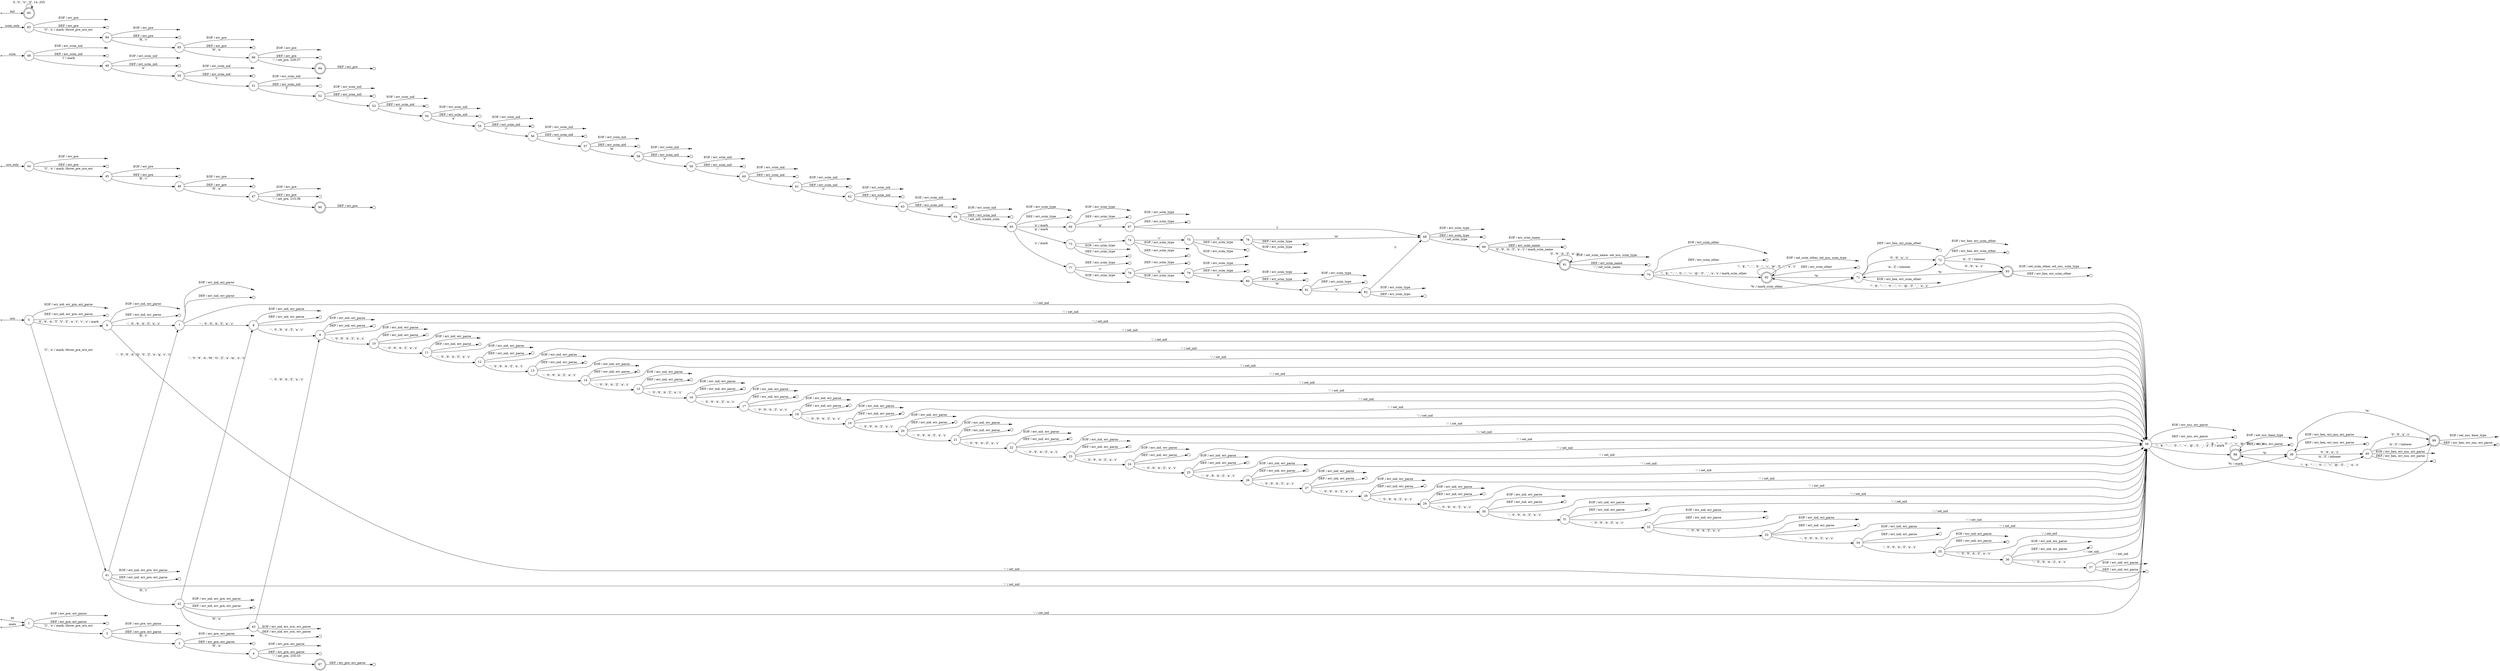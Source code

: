digraph urn {
	rankdir=LR;
	node [ shape = point ];
	ENTRY;
	en_5;
	en_44;
	en_48;
	en_83;
	en_95;
	en_1;
	eof_1;
	eof_2;
	eof_3;
	eof_4;
	eof_5;
	eof_6;
	eof_7;
	eof_8;
	eof_9;
	eof_10;
	eof_11;
	eof_12;
	eof_13;
	eof_14;
	eof_15;
	eof_16;
	eof_17;
	eof_18;
	eof_19;
	eof_20;
	eof_21;
	eof_22;
	eof_23;
	eof_24;
	eof_25;
	eof_26;
	eof_27;
	eof_28;
	eof_29;
	eof_30;
	eof_31;
	eof_32;
	eof_33;
	eof_34;
	eof_35;
	eof_36;
	eof_37;
	eof_38;
	eof_39;
	eof_40;
	eof_41;
	eof_42;
	eof_43;
	eof_44;
	eof_45;
	eof_46;
	eof_47;
	eof_48;
	eof_49;
	eof_50;
	eof_51;
	eof_52;
	eof_53;
	eof_54;
	eof_55;
	eof_56;
	eof_57;
	eof_58;
	eof_59;
	eof_60;
	eof_61;
	eof_62;
	eof_63;
	eof_64;
	eof_65;
	eof_66;
	eof_67;
	eof_68;
	eof_69;
	eof_70;
	eof_71;
	eof_72;
	eof_73;
	eof_74;
	eof_75;
	eof_76;
	eof_77;
	eof_78;
	eof_79;
	eof_80;
	eof_81;
	eof_82;
	eof_83;
	eof_84;
	eof_85;
	eof_86;
	eof_88;
	eof_89;
	eof_91;
	eof_92;
	eof_93;
	node [ shape = circle, height = 0.2 ];
	err_1 [ label=""];
	err_2 [ label=""];
	err_3 [ label=""];
	err_4 [ label=""];
	err_5 [ label=""];
	err_6 [ label=""];
	err_7 [ label=""];
	err_8 [ label=""];
	err_9 [ label=""];
	err_10 [ label=""];
	err_11 [ label=""];
	err_12 [ label=""];
	err_13 [ label=""];
	err_14 [ label=""];
	err_15 [ label=""];
	err_16 [ label=""];
	err_17 [ label=""];
	err_18 [ label=""];
	err_19 [ label=""];
	err_20 [ label=""];
	err_21 [ label=""];
	err_22 [ label=""];
	err_23 [ label=""];
	err_24 [ label=""];
	err_25 [ label=""];
	err_26 [ label=""];
	err_27 [ label=""];
	err_28 [ label=""];
	err_29 [ label=""];
	err_30 [ label=""];
	err_31 [ label=""];
	err_32 [ label=""];
	err_33 [ label=""];
	err_34 [ label=""];
	err_35 [ label=""];
	err_36 [ label=""];
	err_37 [ label=""];
	err_38 [ label=""];
	err_39 [ label=""];
	err_40 [ label=""];
	err_41 [ label=""];
	err_42 [ label=""];
	err_43 [ label=""];
	err_44 [ label=""];
	err_45 [ label=""];
	err_46 [ label=""];
	err_47 [ label=""];
	err_48 [ label=""];
	err_49 [ label=""];
	err_50 [ label=""];
	err_51 [ label=""];
	err_52 [ label=""];
	err_53 [ label=""];
	err_54 [ label=""];
	err_55 [ label=""];
	err_56 [ label=""];
	err_57 [ label=""];
	err_58 [ label=""];
	err_59 [ label=""];
	err_60 [ label=""];
	err_61 [ label=""];
	err_62 [ label=""];
	err_63 [ label=""];
	err_64 [ label=""];
	err_65 [ label=""];
	err_66 [ label=""];
	err_67 [ label=""];
	err_68 [ label=""];
	err_69 [ label=""];
	err_70 [ label=""];
	err_71 [ label=""];
	err_72 [ label=""];
	err_73 [ label=""];
	err_74 [ label=""];
	err_75 [ label=""];
	err_76 [ label=""];
	err_77 [ label=""];
	err_78 [ label=""];
	err_79 [ label=""];
	err_80 [ label=""];
	err_81 [ label=""];
	err_82 [ label=""];
	err_83 [ label=""];
	err_84 [ label=""];
	err_85 [ label=""];
	err_86 [ label=""];
	err_87 [ label=""];
	err_88 [ label=""];
	err_89 [ label=""];
	err_90 [ label=""];
	err_91 [ label=""];
	err_92 [ label=""];
	err_93 [ label=""];
	err_94 [ label=""];
	node [ fixedsize = true, height = 0.65, shape = doublecircle ];
	87;
	88;
	89;
	90;
	91;
	92;
	93;
	94;
	95;
	node [ shape = circle ];
	1 -> 2 [ label = "'U', 'u' / mark, throw_pre_urn_err" ];
	1 -> err_1 [ label = "DEF / err_pre, err_parse" ];
	2 -> 3 [ label = "'R', 'r'" ];
	2 -> err_2 [ label = "DEF / err_pre, err_parse" ];
	3 -> 4 [ label = "'N', 'n'" ];
	3 -> err_3 [ label = "DEF / err_pre, err_parse" ];
	4 -> 87 [ label = "':' / set_pre, 235:33" ];
	4 -> err_4 [ label = "DEF / err_pre, err_parse" ];
	5 -> 6 [ label = "'0'..'9', 'A'..'T', 'V'..'Z', 'a'..'t', 'v'..'z' / mark" ];
	5 -> 41 [ label = "'U', 'u' / mark, throw_pre_urn_err" ];
	5 -> err_5 [ label = "DEF / err_nid, err_pre, err_parse" ];
	6 -> 7 [ label = "'-', '0'..'9', 'A'..'Z', 'a'..'z'" ];
	6 -> 38 [ label = "':' / set_nid" ];
	6 -> err_6 [ label = "DEF / err_nid, err_parse" ];
	7 -> 8 [ label = "'-', '0'..'9', 'A'..'Z', 'a'..'z'" ];
	7 -> 38 [ label = "':' / set_nid" ];
	7 -> err_7 [ label = "DEF / err_nid, err_parse" ];
	8 -> 9 [ label = "'-', '0'..'9', 'A'..'Z', 'a'..'z'" ];
	8 -> 38 [ label = "':' / set_nid" ];
	8 -> err_8 [ label = "DEF / err_nid, err_parse" ];
	9 -> 10 [ label = "'-', '0'..'9', 'A'..'Z', 'a'..'z'" ];
	9 -> 38 [ label = "':' / set_nid" ];
	9 -> err_9 [ label = "DEF / err_nid, err_parse" ];
	10 -> 11 [ label = "'-', '0'..'9', 'A'..'Z', 'a'..'z'" ];
	10 -> 38 [ label = "':' / set_nid" ];
	10 -> err_10 [ label = "DEF / err_nid, err_parse" ];
	11 -> 12 [ label = "'-', '0'..'9', 'A'..'Z', 'a'..'z'" ];
	11 -> 38 [ label = "':' / set_nid" ];
	11 -> err_11 [ label = "DEF / err_nid, err_parse" ];
	12 -> 13 [ label = "'-', '0'..'9', 'A'..'Z', 'a'..'z'" ];
	12 -> 38 [ label = "':' / set_nid" ];
	12 -> err_12 [ label = "DEF / err_nid, err_parse" ];
	13 -> 14 [ label = "'-', '0'..'9', 'A'..'Z', 'a'..'z'" ];
	13 -> 38 [ label = "':' / set_nid" ];
	13 -> err_13 [ label = "DEF / err_nid, err_parse" ];
	14 -> 15 [ label = "'-', '0'..'9', 'A'..'Z', 'a'..'z'" ];
	14 -> 38 [ label = "':' / set_nid" ];
	14 -> err_14 [ label = "DEF / err_nid, err_parse" ];
	15 -> 16 [ label = "'-', '0'..'9', 'A'..'Z', 'a'..'z'" ];
	15 -> 38 [ label = "':' / set_nid" ];
	15 -> err_15 [ label = "DEF / err_nid, err_parse" ];
	16 -> 17 [ label = "'-', '0'..'9', 'A'..'Z', 'a'..'z'" ];
	16 -> 38 [ label = "':' / set_nid" ];
	16 -> err_16 [ label = "DEF / err_nid, err_parse" ];
	17 -> 18 [ label = "'-', '0'..'9', 'A'..'Z', 'a'..'z'" ];
	17 -> 38 [ label = "':' / set_nid" ];
	17 -> err_17 [ label = "DEF / err_nid, err_parse" ];
	18 -> 19 [ label = "'-', '0'..'9', 'A'..'Z', 'a'..'z'" ];
	18 -> 38 [ label = "':' / set_nid" ];
	18 -> err_18 [ label = "DEF / err_nid, err_parse" ];
	19 -> 20 [ label = "'-', '0'..'9', 'A'..'Z', 'a'..'z'" ];
	19 -> 38 [ label = "':' / set_nid" ];
	19 -> err_19 [ label = "DEF / err_nid, err_parse" ];
	20 -> 21 [ label = "'-', '0'..'9', 'A'..'Z', 'a'..'z'" ];
	20 -> 38 [ label = "':' / set_nid" ];
	20 -> err_20 [ label = "DEF / err_nid, err_parse" ];
	21 -> 22 [ label = "'-', '0'..'9', 'A'..'Z', 'a'..'z'" ];
	21 -> 38 [ label = "':' / set_nid" ];
	21 -> err_21 [ label = "DEF / err_nid, err_parse" ];
	22 -> 23 [ label = "'-', '0'..'9', 'A'..'Z', 'a'..'z'" ];
	22 -> 38 [ label = "':' / set_nid" ];
	22 -> err_22 [ label = "DEF / err_nid, err_parse" ];
	23 -> 24 [ label = "'-', '0'..'9', 'A'..'Z', 'a'..'z'" ];
	23 -> 38 [ label = "':' / set_nid" ];
	23 -> err_23 [ label = "DEF / err_nid, err_parse" ];
	24 -> 25 [ label = "'-', '0'..'9', 'A'..'Z', 'a'..'z'" ];
	24 -> 38 [ label = "':' / set_nid" ];
	24 -> err_24 [ label = "DEF / err_nid, err_parse" ];
	25 -> 26 [ label = "'-', '0'..'9', 'A'..'Z', 'a'..'z'" ];
	25 -> 38 [ label = "':' / set_nid" ];
	25 -> err_25 [ label = "DEF / err_nid, err_parse" ];
	26 -> 27 [ label = "'-', '0'..'9', 'A'..'Z', 'a'..'z'" ];
	26 -> 38 [ label = "':' / set_nid" ];
	26 -> err_26 [ label = "DEF / err_nid, err_parse" ];
	27 -> 28 [ label = "'-', '0'..'9', 'A'..'Z', 'a'..'z'" ];
	27 -> 38 [ label = "':' / set_nid" ];
	27 -> err_27 [ label = "DEF / err_nid, err_parse" ];
	28 -> 29 [ label = "'-', '0'..'9', 'A'..'Z', 'a'..'z'" ];
	28 -> 38 [ label = "':' / set_nid" ];
	28 -> err_28 [ label = "DEF / err_nid, err_parse" ];
	29 -> 30 [ label = "'-', '0'..'9', 'A'..'Z', 'a'..'z'" ];
	29 -> 38 [ label = "':' / set_nid" ];
	29 -> err_29 [ label = "DEF / err_nid, err_parse" ];
	30 -> 31 [ label = "'-', '0'..'9', 'A'..'Z', 'a'..'z'" ];
	30 -> 38 [ label = "':' / set_nid" ];
	30 -> err_30 [ label = "DEF / err_nid, err_parse" ];
	31 -> 32 [ label = "'-', '0'..'9', 'A'..'Z', 'a'..'z'" ];
	31 -> 38 [ label = "':' / set_nid" ];
	31 -> err_31 [ label = "DEF / err_nid, err_parse" ];
	32 -> 33 [ label = "'-', '0'..'9', 'A'..'Z', 'a'..'z'" ];
	32 -> 38 [ label = "':' / set_nid" ];
	32 -> err_32 [ label = "DEF / err_nid, err_parse" ];
	33 -> 34 [ label = "'-', '0'..'9', 'A'..'Z', 'a'..'z'" ];
	33 -> 38 [ label = "':' / set_nid" ];
	33 -> err_33 [ label = "DEF / err_nid, err_parse" ];
	34 -> 35 [ label = "'-', '0'..'9', 'A'..'Z', 'a'..'z'" ];
	34 -> 38 [ label = "':' / set_nid" ];
	34 -> err_34 [ label = "DEF / err_nid, err_parse" ];
	35 -> 36 [ label = "'-', '0'..'9', 'A'..'Z', 'a'..'z'" ];
	35 -> 38 [ label = "':' / set_nid" ];
	35 -> err_35 [ label = "DEF / err_nid, err_parse" ];
	36 -> 37 [ label = "'-', '0'..'9', 'A'..'Z', 'a'..'z'" ];
	36 -> 38 [ label = "':' / set_nid" ];
	36 -> err_36 [ label = "DEF / err_nid, err_parse" ];
	37 -> 38 [ label = "':' / set_nid" ];
	37 -> err_37 [ label = "DEF / err_nid, err_parse" ];
	38 -> 88 [ label = "'!', '$', '''..'.', '0'..';', '=', '@'..'Z', '_', 'a'..'z' / mark" ];
	38 -> 39 [ label = "'%' / mark" ];
	38 -> err_38 [ label = "DEF / err_nss, err_parse" ];
	39 -> 40 [ label = "'0'..'9', 'a'..'z'" ];
	39 -> 40 [ label = "'A'..'Z' / tolower" ];
	39 -> err_39 [ label = "DEF / err_hex, err_nss, err_parse" ];
	40 -> 89 [ label = "'0'..'9', 'a'..'z'" ];
	40 -> 89 [ label = "'A'..'Z' / tolower" ];
	40 -> err_40 [ label = "DEF / err_hex, err_nss, err_parse" ];
	41 -> 7 [ label = "'-', '0'..'9', 'A'..'Q', 'S'..'Z', 'a'..'q', 's'..'z'" ];
	41 -> 38 [ label = "':' / set_nid" ];
	41 -> 42 [ label = "'R', 'r'" ];
	41 -> err_41 [ label = "DEF / err_nid, err_pre, err_parse" ];
	42 -> 8 [ label = "'-', '0'..'9', 'A'..'M', 'O'..'Z', 'a'..'m', 'o'..'z'" ];
	42 -> 38 [ label = "':' / set_nid" ];
	42 -> 43 [ label = "'N', 'n'" ];
	42 -> err_42 [ label = "DEF / err_nid, err_pre, err_parse" ];
	43 -> 9 [ label = "'-', '0'..'9', 'A'..'Z', 'a'..'z'" ];
	43 -> err_43 [ label = "DEF / err_nid, err_urn, err_parse" ];
	44 -> 45 [ label = "'U', 'u' / mark, throw_pre_urn_err" ];
	44 -> err_44 [ label = "DEF / err_pre" ];
	45 -> 46 [ label = "'R', 'r'" ];
	45 -> err_45 [ label = "DEF / err_pre" ];
	46 -> 47 [ label = "'N', 'n'" ];
	46 -> err_46 [ label = "DEF / err_pre" ];
	47 -> 90 [ label = "':' / set_pre, 215:36" ];
	47 -> err_47 [ label = "DEF / err_pre" ];
	48 -> 49 [ label = "'i' / mark" ];
	48 -> err_48 [ label = "DEF / err_scim_nid" ];
	49 -> 50 [ label = "'e'" ];
	49 -> err_49 [ label = "DEF / err_scim_nid" ];
	50 -> 51 [ label = "'t'" ];
	50 -> err_50 [ label = "DEF / err_scim_nid" ];
	51 -> 52 [ label = "'f'" ];
	51 -> err_51 [ label = "DEF / err_scim_nid" ];
	52 -> 53 [ label = "':'" ];
	52 -> err_52 [ label = "DEF / err_scim_nid" ];
	53 -> 54 [ label = "'p'" ];
	53 -> err_53 [ label = "DEF / err_scim_nid" ];
	54 -> 55 [ label = "'a'" ];
	54 -> err_54 [ label = "DEF / err_scim_nid" ];
	55 -> 56 [ label = "'r'" ];
	55 -> err_55 [ label = "DEF / err_scim_nid" ];
	56 -> 57 [ label = "'a'" ];
	56 -> err_56 [ label = "DEF / err_scim_nid" ];
	57 -> 58 [ label = "'m'" ];
	57 -> err_57 [ label = "DEF / err_scim_nid" ];
	58 -> 59 [ label = "'s'" ];
	58 -> err_58 [ label = "DEF / err_scim_nid" ];
	59 -> 60 [ label = "':'" ];
	59 -> err_59 [ label = "DEF / err_scim_nid" ];
	60 -> 61 [ label = "'s'" ];
	60 -> err_60 [ label = "DEF / err_scim_nid" ];
	61 -> 62 [ label = "'c'" ];
	61 -> err_61 [ label = "DEF / err_scim_nid" ];
	62 -> 63 [ label = "'i'" ];
	62 -> err_62 [ label = "DEF / err_scim_nid" ];
	63 -> 64 [ label = "'m'" ];
	63 -> err_63 [ label = "DEF / err_scim_nid" ];
	64 -> 65 [ label = "':' / set_nid, create_scim" ];
	64 -> err_64 [ label = "DEF / err_scim_nid" ];
	65 -> 66 [ label = "'a' / mark" ];
	65 -> 73 [ label = "'p' / mark" ];
	65 -> 77 [ label = "'s' / mark" ];
	65 -> err_65 [ label = "DEF / err_scim_type" ];
	66 -> 67 [ label = "'p'" ];
	66 -> err_66 [ label = "DEF / err_scim_type" ];
	67 -> 68 [ label = "'i'" ];
	67 -> err_67 [ label = "DEF / err_scim_type" ];
	68 -> 69 [ label = "':' / set_scim_type" ];
	68 -> err_68 [ label = "DEF / err_scim_type" ];
	69 -> 91 [ label = "'0'..'9', 'A'..'Z', 'a'..'z' / mark_scim_name" ];
	69 -> err_69 [ label = "DEF / err_scim_name" ];
	70 -> 92 [ label = "'!', '$', '''..'.', '0'..';', '=', '@'..'Z', '_', 'a'..'z' / mark_scim_other" ];
	70 -> 71 [ label = "'%' / mark_scim_other" ];
	70 -> err_70 [ label = "DEF / err_scim_other" ];
	71 -> 72 [ label = "'0'..'9', 'a'..'z'" ];
	71 -> 72 [ label = "'A'..'Z' / tolower" ];
	71 -> err_71 [ label = "DEF / err_hex, err_scim_other" ];
	72 -> 93 [ label = "'0'..'9', 'a'..'z'" ];
	72 -> 93 [ label = "'A'..'Z' / tolower" ];
	72 -> err_72 [ label = "DEF / err_hex, err_scim_other" ];
	73 -> 74 [ label = "'a'" ];
	73 -> err_73 [ label = "DEF / err_scim_type" ];
	74 -> 75 [ label = "'r'" ];
	74 -> err_74 [ label = "DEF / err_scim_type" ];
	75 -> 76 [ label = "'a'" ];
	75 -> err_75 [ label = "DEF / err_scim_type" ];
	76 -> 68 [ label = "'m'" ];
	76 -> err_76 [ label = "DEF / err_scim_type" ];
	77 -> 78 [ label = "'c'" ];
	77 -> err_77 [ label = "DEF / err_scim_type" ];
	78 -> 79 [ label = "'h'" ];
	78 -> err_78 [ label = "DEF / err_scim_type" ];
	79 -> 80 [ label = "'e'" ];
	79 -> err_79 [ label = "DEF / err_scim_type" ];
	80 -> 81 [ label = "'m'" ];
	80 -> err_80 [ label = "DEF / err_scim_type" ];
	81 -> 82 [ label = "'a'" ];
	81 -> err_81 [ label = "DEF / err_scim_type" ];
	82 -> 68 [ label = "'s'" ];
	82 -> err_82 [ label = "DEF / err_scim_type" ];
	83 -> 84 [ label = "'U', 'u' / mark, throw_pre_urn_err" ];
	83 -> err_83 [ label = "DEF / err_pre" ];
	84 -> 85 [ label = "'R', 'r'" ];
	84 -> err_84 [ label = "DEF / err_pre" ];
	85 -> 86 [ label = "'N', 'n'" ];
	85 -> err_85 [ label = "DEF / err_pre" ];
	86 -> 94 [ label = "':' / set_pre, 229:37" ];
	86 -> err_86 [ label = "DEF / err_pre" ];
	87 -> err_87 [ label = "DEF / err_pre, err_parse" ];
	88 -> 88 [ label = "'!', '$', '''..'.', '0'..';', '=', '@'..'Z', '_', 'a'..'z'" ];
	88 -> 39 [ label = "'%'" ];
	88 -> err_88 [ label = "DEF / err_nss, err_parse" ];
	89 -> 88 [ label = "'!', '$', '''..'.', '0'..';', '=', '@'..'Z', '_', 'a'..'z'" ];
	89 -> 39 [ label = "'%'" ];
	89 -> err_89 [ label = "DEF / err_hex, err_nss, err_parse" ];
	90 -> err_90 [ label = "DEF / err_pre" ];
	91 -> 91 [ label = "'0'..'9', 'A'..'Z', 'a'..'z'" ];
	91 -> 70 [ label = "':' / set_scim_name" ];
	91 -> err_91 [ label = "DEF / err_scim_name" ];
	92 -> 92 [ label = "'!', '$', '''..'.', '0'..';', '=', '@'..'Z', '_', 'a'..'z'" ];
	92 -> 71 [ label = "'%'" ];
	92 -> err_92 [ label = "DEF / err_scim_other" ];
	93 -> 92 [ label = "'!', '$', '''..'.', '0'..';', '=', '@'..'Z', '_', 'a'..'z'" ];
	93 -> 71 [ label = "'%'" ];
	93 -> err_93 [ label = "DEF / err_hex, err_scim_other" ];
	94 -> err_94 [ label = "DEF / err_pre" ];
	95 -> 95 [ label = "0..'\\t', '\\v'..'\\f', 14..255" ];
	ENTRY -> 1 [ label = "IN" ];
	en_5 -> 5 [ label = "urn" ];
	en_44 -> 44 [ label = "urn_only" ];
	en_48 -> 48 [ label = "scim" ];
	en_83 -> 83 [ label = "scim_only" ];
	en_95 -> 95 [ label = "fail" ];
	en_1 -> 1 [ label = "main" ];
	1 -> eof_1 [ label = "EOF / err_pre, err_parse" ];
	2 -> eof_2 [ label = "EOF / err_pre, err_parse" ];
	3 -> eof_3 [ label = "EOF / err_pre, err_parse" ];
	4 -> eof_4 [ label = "EOF / err_pre, err_parse" ];
	5 -> eof_5 [ label = "EOF / err_nid, err_pre, err_parse" ];
	6 -> eof_6 [ label = "EOF / err_nid, err_parse" ];
	7 -> eof_7 [ label = "EOF / err_nid, err_parse" ];
	8 -> eof_8 [ label = "EOF / err_nid, err_parse" ];
	9 -> eof_9 [ label = "EOF / err_nid, err_parse" ];
	10 -> eof_10 [ label = "EOF / err_nid, err_parse" ];
	11 -> eof_11 [ label = "EOF / err_nid, err_parse" ];
	12 -> eof_12 [ label = "EOF / err_nid, err_parse" ];
	13 -> eof_13 [ label = "EOF / err_nid, err_parse" ];
	14 -> eof_14 [ label = "EOF / err_nid, err_parse" ];
	15 -> eof_15 [ label = "EOF / err_nid, err_parse" ];
	16 -> eof_16 [ label = "EOF / err_nid, err_parse" ];
	17 -> eof_17 [ label = "EOF / err_nid, err_parse" ];
	18 -> eof_18 [ label = "EOF / err_nid, err_parse" ];
	19 -> eof_19 [ label = "EOF / err_nid, err_parse" ];
	20 -> eof_20 [ label = "EOF / err_nid, err_parse" ];
	21 -> eof_21 [ label = "EOF / err_nid, err_parse" ];
	22 -> eof_22 [ label = "EOF / err_nid, err_parse" ];
	23 -> eof_23 [ label = "EOF / err_nid, err_parse" ];
	24 -> eof_24 [ label = "EOF / err_nid, err_parse" ];
	25 -> eof_25 [ label = "EOF / err_nid, err_parse" ];
	26 -> eof_26 [ label = "EOF / err_nid, err_parse" ];
	27 -> eof_27 [ label = "EOF / err_nid, err_parse" ];
	28 -> eof_28 [ label = "EOF / err_nid, err_parse" ];
	29 -> eof_29 [ label = "EOF / err_nid, err_parse" ];
	30 -> eof_30 [ label = "EOF / err_nid, err_parse" ];
	31 -> eof_31 [ label = "EOF / err_nid, err_parse" ];
	32 -> eof_32 [ label = "EOF / err_nid, err_parse" ];
	33 -> eof_33 [ label = "EOF / err_nid, err_parse" ];
	34 -> eof_34 [ label = "EOF / err_nid, err_parse" ];
	35 -> eof_35 [ label = "EOF / err_nid, err_parse" ];
	36 -> eof_36 [ label = "EOF / err_nid, err_parse" ];
	37 -> eof_37 [ label = "EOF / err_nid, err_parse" ];
	38 -> eof_38 [ label = "EOF / err_nss, err_parse" ];
	39 -> eof_39 [ label = "EOF / err_hex, err_nss, err_parse" ];
	40 -> eof_40 [ label = "EOF / err_hex, err_nss, err_parse" ];
	41 -> eof_41 [ label = "EOF / err_nid, err_pre, err_parse" ];
	42 -> eof_42 [ label = "EOF / err_nid, err_pre, err_parse" ];
	43 -> eof_43 [ label = "EOF / err_nid, err_urn, err_parse" ];
	44 -> eof_44 [ label = "EOF / err_pre" ];
	45 -> eof_45 [ label = "EOF / err_pre" ];
	46 -> eof_46 [ label = "EOF / err_pre" ];
	47 -> eof_47 [ label = "EOF / err_pre" ];
	48 -> eof_48 [ label = "EOF / err_scim_nid" ];
	49 -> eof_49 [ label = "EOF / err_scim_nid" ];
	50 -> eof_50 [ label = "EOF / err_scim_nid" ];
	51 -> eof_51 [ label = "EOF / err_scim_nid" ];
	52 -> eof_52 [ label = "EOF / err_scim_nid" ];
	53 -> eof_53 [ label = "EOF / err_scim_nid" ];
	54 -> eof_54 [ label = "EOF / err_scim_nid" ];
	55 -> eof_55 [ label = "EOF / err_scim_nid" ];
	56 -> eof_56 [ label = "EOF / err_scim_nid" ];
	57 -> eof_57 [ label = "EOF / err_scim_nid" ];
	58 -> eof_58 [ label = "EOF / err_scim_nid" ];
	59 -> eof_59 [ label = "EOF / err_scim_nid" ];
	60 -> eof_60 [ label = "EOF / err_scim_nid" ];
	61 -> eof_61 [ label = "EOF / err_scim_nid" ];
	62 -> eof_62 [ label = "EOF / err_scim_nid" ];
	63 -> eof_63 [ label = "EOF / err_scim_nid" ];
	64 -> eof_64 [ label = "EOF / err_scim_nid" ];
	65 -> eof_65 [ label = "EOF / err_scim_type" ];
	66 -> eof_66 [ label = "EOF / err_scim_type" ];
	67 -> eof_67 [ label = "EOF / err_scim_type" ];
	68 -> eof_68 [ label = "EOF / err_scim_type" ];
	69 -> eof_69 [ label = "EOF / err_scim_name" ];
	70 -> eof_70 [ label = "EOF / err_scim_other" ];
	71 -> eof_71 [ label = "EOF / err_hex, err_scim_other" ];
	72 -> eof_72 [ label = "EOF / err_hex, err_scim_other" ];
	73 -> eof_73 [ label = "EOF / err_scim_type" ];
	74 -> eof_74 [ label = "EOF / err_scim_type" ];
	75 -> eof_75 [ label = "EOF / err_scim_type" ];
	76 -> eof_76 [ label = "EOF / err_scim_type" ];
	77 -> eof_77 [ label = "EOF / err_scim_type" ];
	78 -> eof_78 [ label = "EOF / err_scim_type" ];
	79 -> eof_79 [ label = "EOF / err_scim_type" ];
	80 -> eof_80 [ label = "EOF / err_scim_type" ];
	81 -> eof_81 [ label = "EOF / err_scim_type" ];
	82 -> eof_82 [ label = "EOF / err_scim_type" ];
	83 -> eof_83 [ label = "EOF / err_pre" ];
	84 -> eof_84 [ label = "EOF / err_pre" ];
	85 -> eof_85 [ label = "EOF / err_pre" ];
	86 -> eof_86 [ label = "EOF / err_pre" ];
	88 -> eof_88 [ label = "EOF / set_nss, base_type" ];
	89 -> eof_89 [ label = "EOF / set_nss, base_type" ];
	91 -> eof_91 [ label = "EOF / set_scim_name, set_nss, scim_type" ];
	92 -> eof_92 [ label = "EOF / set_scim_other, set_nss, scim_type" ];
	93 -> eof_93 [ label = "EOF / set_scim_other, set_nss, scim_type" ];
}
